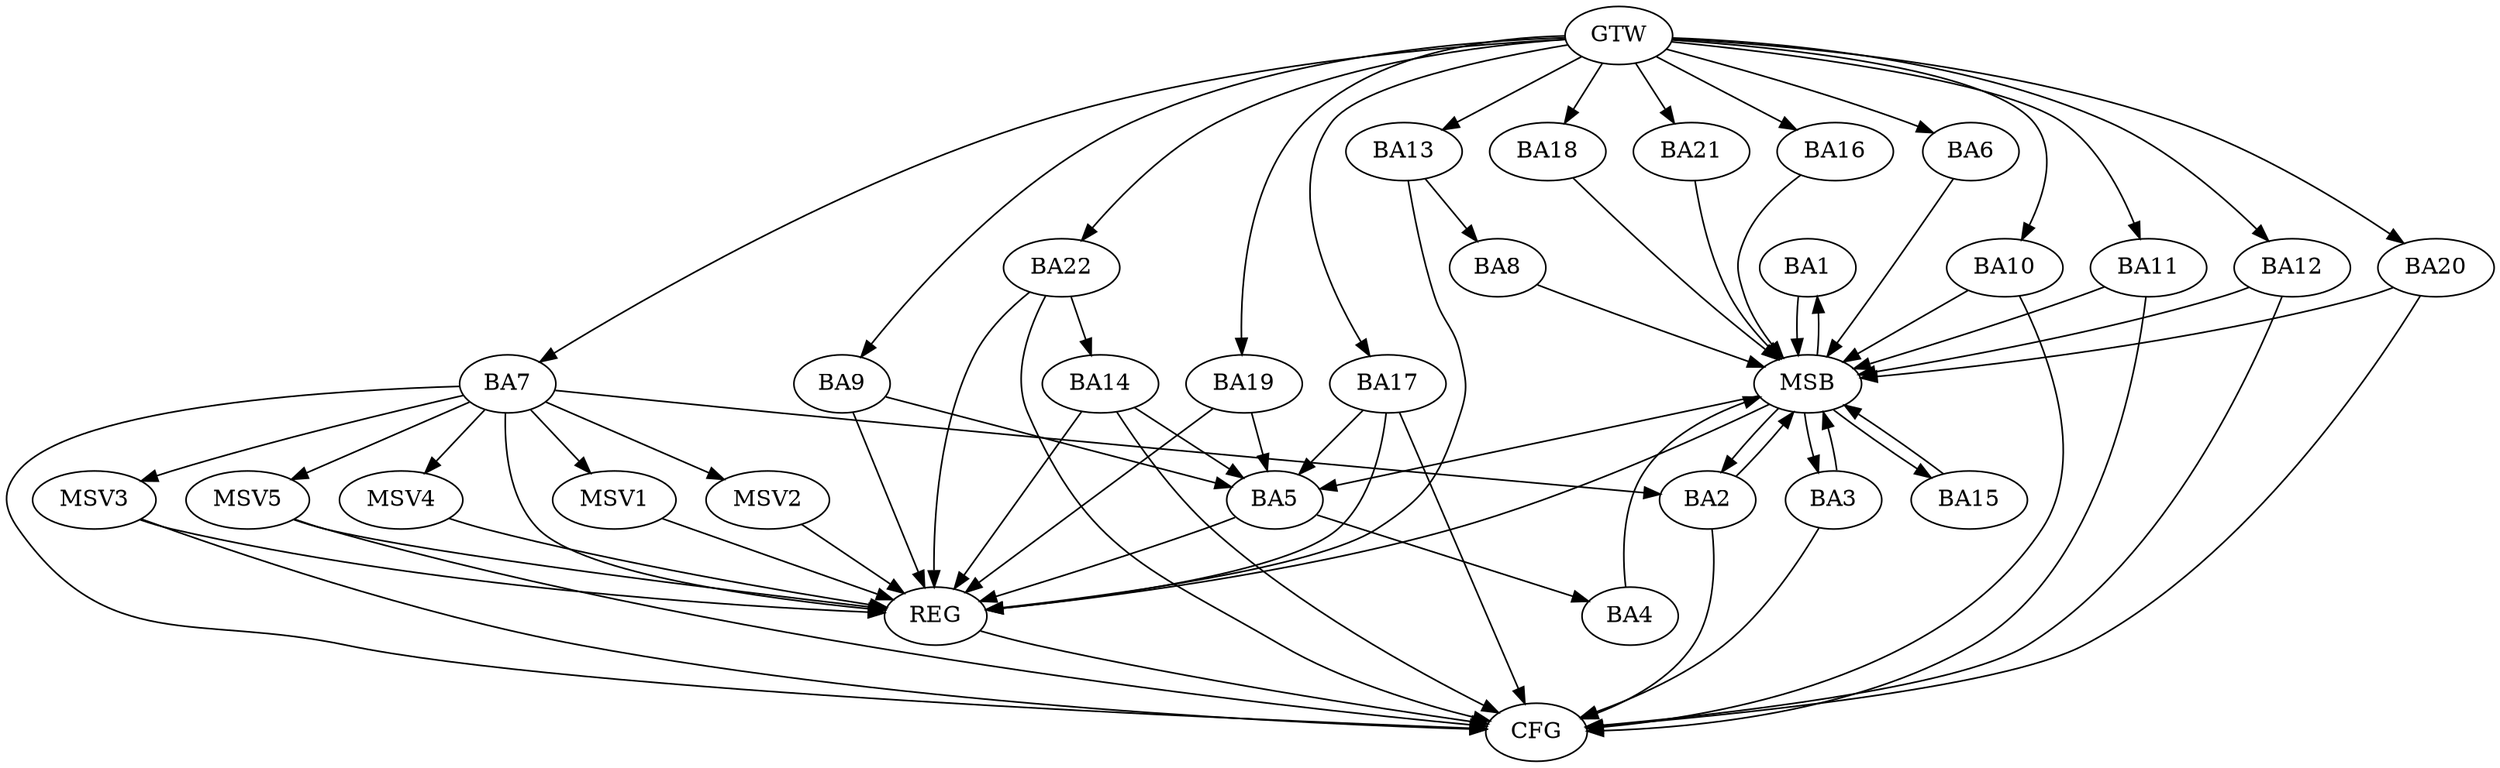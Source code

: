 strict digraph G {
  BA1 [ label="BA1" ];
  BA2 [ label="BA2" ];
  BA3 [ label="BA3" ];
  BA4 [ label="BA4" ];
  BA5 [ label="BA5" ];
  BA6 [ label="BA6" ];
  BA7 [ label="BA7" ];
  BA8 [ label="BA8" ];
  BA9 [ label="BA9" ];
  BA10 [ label="BA10" ];
  BA11 [ label="BA11" ];
  BA12 [ label="BA12" ];
  BA13 [ label="BA13" ];
  BA14 [ label="BA14" ];
  BA15 [ label="BA15" ];
  BA16 [ label="BA16" ];
  BA17 [ label="BA17" ];
  BA18 [ label="BA18" ];
  BA19 [ label="BA19" ];
  BA20 [ label="BA20" ];
  BA21 [ label="BA21" ];
  BA22 [ label="BA22" ];
  GTW [ label="GTW" ];
  REG [ label="REG" ];
  MSB [ label="MSB" ];
  CFG [ label="CFG" ];
  MSV1 [ label="MSV1" ];
  MSV2 [ label="MSV2" ];
  MSV3 [ label="MSV3" ];
  MSV4 [ label="MSV4" ];
  MSV5 [ label="MSV5" ];
  BA5 -> BA4;
  BA7 -> BA2;
  BA9 -> BA5;
  BA13 -> BA8;
  BA14 -> BA5;
  BA17 -> BA5;
  BA19 -> BA5;
  BA22 -> BA14;
  GTW -> BA6;
  GTW -> BA7;
  GTW -> BA9;
  GTW -> BA10;
  GTW -> BA11;
  GTW -> BA12;
  GTW -> BA13;
  GTW -> BA16;
  GTW -> BA17;
  GTW -> BA18;
  GTW -> BA19;
  GTW -> BA20;
  GTW -> BA21;
  GTW -> BA22;
  BA5 -> REG;
  BA7 -> REG;
  BA9 -> REG;
  BA13 -> REG;
  BA14 -> REG;
  BA17 -> REG;
  BA19 -> REG;
  BA22 -> REG;
  BA1 -> MSB;
  MSB -> BA2;
  MSB -> REG;
  BA2 -> MSB;
  MSB -> BA1;
  BA3 -> MSB;
  BA4 -> MSB;
  BA6 -> MSB;
  MSB -> BA5;
  BA8 -> MSB;
  BA10 -> MSB;
  BA11 -> MSB;
  BA12 -> MSB;
  BA15 -> MSB;
  BA16 -> MSB;
  MSB -> BA3;
  BA18 -> MSB;
  BA20 -> MSB;
  MSB -> BA15;
  BA21 -> MSB;
  BA2 -> CFG;
  BA22 -> CFG;
  BA7 -> CFG;
  BA12 -> CFG;
  BA17 -> CFG;
  BA20 -> CFG;
  BA11 -> CFG;
  BA3 -> CFG;
  BA14 -> CFG;
  BA10 -> CFG;
  REG -> CFG;
  BA7 -> MSV1;
  MSV1 -> REG;
  BA7 -> MSV2;
  MSV2 -> REG;
  BA7 -> MSV3;
  BA7 -> MSV4;
  MSV3 -> REG;
  MSV3 -> CFG;
  MSV4 -> REG;
  BA7 -> MSV5;
  MSV5 -> REG;
  MSV5 -> CFG;
}
